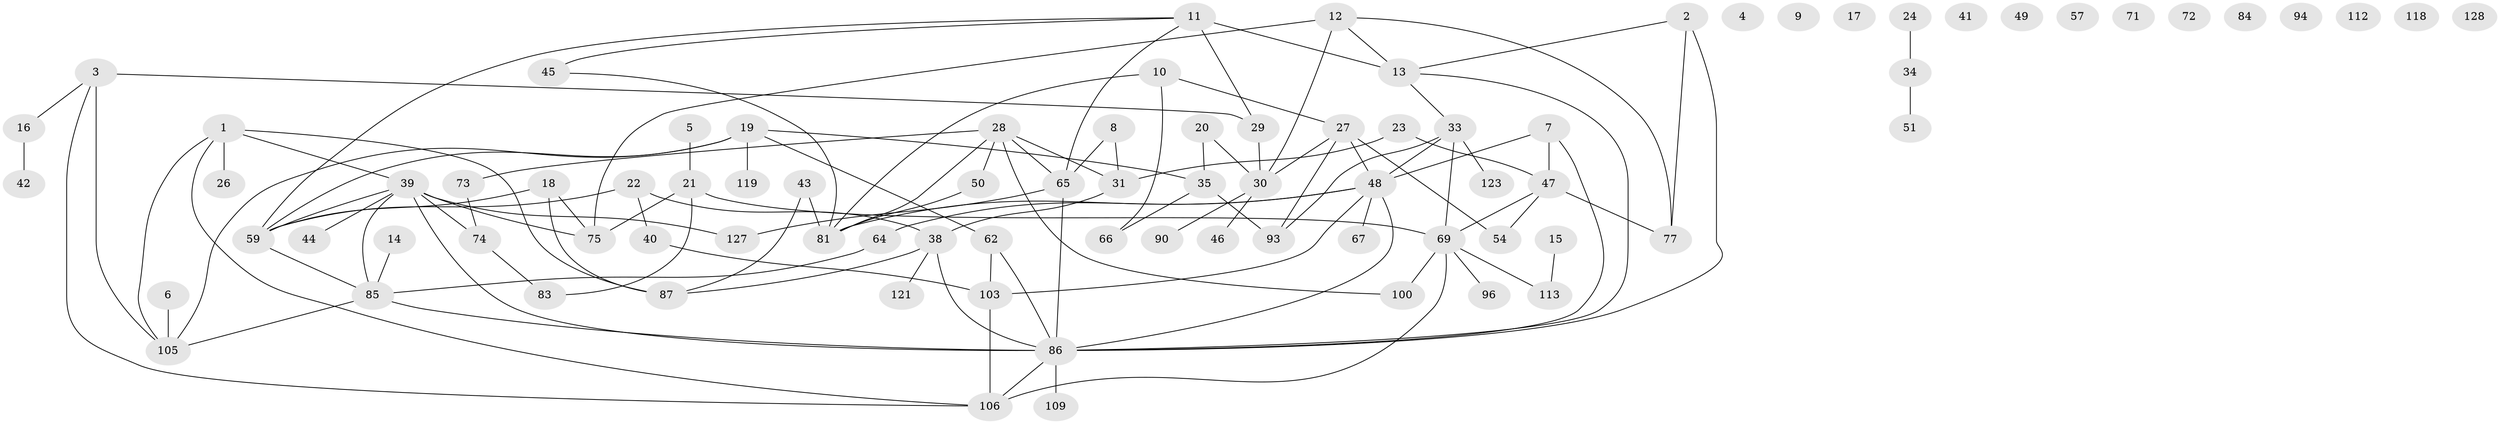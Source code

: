 // Generated by graph-tools (version 1.1) at 2025/23/03/03/25 07:23:29]
// undirected, 85 vertices, 116 edges
graph export_dot {
graph [start="1"]
  node [color=gray90,style=filled];
  1 [super="+116"];
  2 [super="+117"];
  3 [super="+61"];
  4;
  5;
  6 [super="+80"];
  7 [super="+36"];
  8;
  9;
  10 [super="+55"];
  11 [super="+52"];
  12 [super="+82"];
  13 [super="+25"];
  14;
  15;
  16 [super="+104"];
  17;
  18 [super="+32"];
  19 [super="+63"];
  20;
  21 [super="+79"];
  22 [super="+56"];
  23 [super="+111"];
  24;
  26;
  27 [super="+99"];
  28 [super="+78"];
  29 [super="+37"];
  30 [super="+91"];
  31 [super="+58"];
  33 [super="+92"];
  34 [super="+115"];
  35;
  38 [super="+53"];
  39 [super="+126"];
  40;
  41 [super="+101"];
  42;
  43;
  44 [super="+95"];
  45;
  46;
  47 [super="+60"];
  48 [super="+68"];
  49;
  50;
  51;
  54 [super="+88"];
  57 [super="+76"];
  59 [super="+102"];
  62 [super="+70"];
  64;
  65 [super="+89"];
  66;
  67;
  69 [super="+124"];
  71;
  72;
  73;
  74;
  75;
  77;
  81 [super="+97"];
  83;
  84;
  85 [super="+125"];
  86 [super="+122"];
  87 [super="+108"];
  90 [super="+110"];
  93 [super="+129"];
  94;
  96 [super="+98"];
  100;
  103 [super="+114"];
  105 [super="+107"];
  106;
  109;
  112;
  113;
  118;
  119 [super="+120"];
  121;
  123;
  127;
  128;
  1 -- 26;
  1 -- 106;
  1 -- 39;
  1 -- 87;
  1 -- 105;
  2 -- 86;
  2 -- 13;
  2 -- 77;
  3 -- 16;
  3 -- 106;
  3 -- 29 [weight=2];
  3 -- 105;
  5 -- 21;
  6 -- 105;
  7 -- 86;
  7 -- 48;
  7 -- 47;
  8 -- 31;
  8 -- 65;
  10 -- 81;
  10 -- 66;
  10 -- 27;
  11 -- 13 [weight=2];
  11 -- 45;
  11 -- 65;
  11 -- 29;
  11 -- 59;
  12 -- 75;
  12 -- 77;
  12 -- 30;
  12 -- 13;
  13 -- 86;
  13 -- 33;
  14 -- 85;
  15 -- 113;
  16 -- 42;
  18 -- 75;
  18 -- 59;
  18 -- 87;
  19 -- 35;
  19 -- 59;
  19 -- 105;
  19 -- 119;
  19 -- 62;
  20 -- 35;
  20 -- 30;
  21 -- 75;
  21 -- 83;
  21 -- 69;
  22 -- 40;
  22 -- 59;
  22 -- 38;
  23 -- 31;
  23 -- 47;
  24 -- 34;
  27 -- 48;
  27 -- 54;
  27 -- 93;
  27 -- 30;
  28 -- 73;
  28 -- 100;
  28 -- 65;
  28 -- 50;
  28 -- 81;
  28 -- 31;
  29 -- 30;
  30 -- 90;
  30 -- 46;
  31 -- 38;
  33 -- 123;
  33 -- 93;
  33 -- 69;
  33 -- 48;
  34 -- 51;
  35 -- 66;
  35 -- 93;
  38 -- 86;
  38 -- 121;
  38 -- 87;
  39 -- 75;
  39 -- 127 [weight=2];
  39 -- 86;
  39 -- 85;
  39 -- 74;
  39 -- 59;
  39 -- 44;
  40 -- 103;
  43 -- 81;
  43 -- 87;
  45 -- 81;
  47 -- 69;
  47 -- 77;
  47 -- 54;
  48 -- 64;
  48 -- 67;
  48 -- 81;
  48 -- 86;
  48 -- 103;
  50 -- 81;
  59 -- 85;
  62 -- 103;
  62 -- 86;
  64 -- 85;
  65 -- 127;
  65 -- 86;
  69 -- 96;
  69 -- 100;
  69 -- 113;
  69 -- 106;
  73 -- 74;
  74 -- 83;
  85 -- 86;
  85 -- 105;
  86 -- 106;
  86 -- 109;
  103 -- 106;
}
